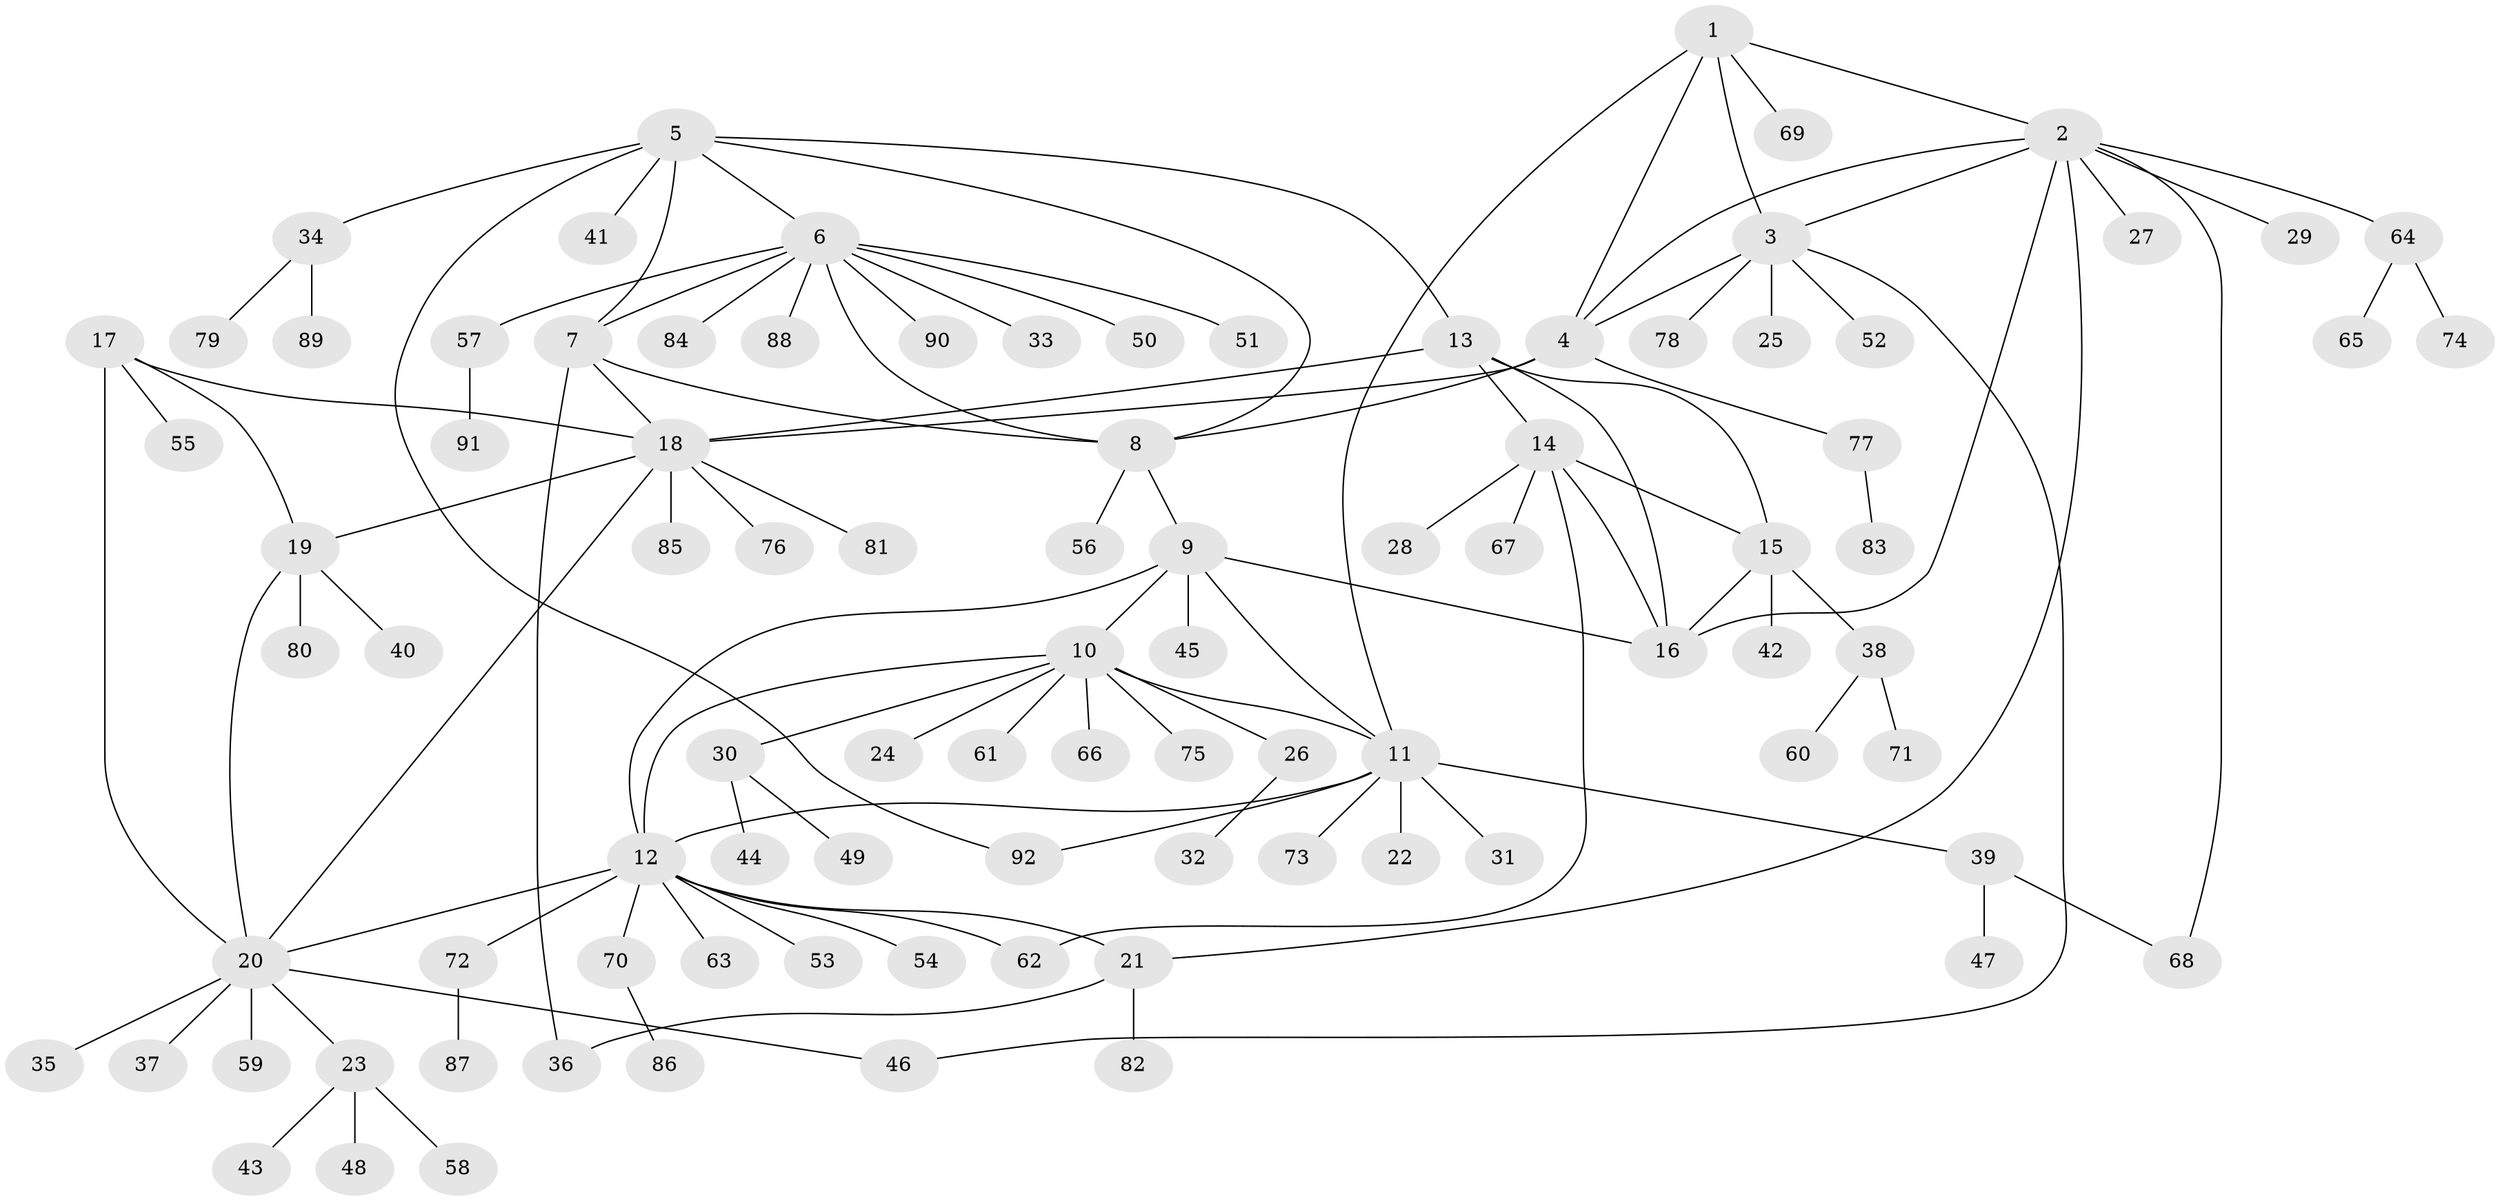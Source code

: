 // coarse degree distribution, {6: 0.06153846153846154, 8: 0.046153846153846156, 1: 0.5230769230769231, 2: 0.16923076923076924, 5: 0.06153846153846154, 7: 0.03076923076923077, 3: 0.046153846153846156, 10: 0.015384615384615385, 4: 0.03076923076923077, 9: 0.015384615384615385}
// Generated by graph-tools (version 1.1) at 2025/37/03/04/25 23:37:38]
// undirected, 92 vertices, 118 edges
graph export_dot {
  node [color=gray90,style=filled];
  1;
  2;
  3;
  4;
  5;
  6;
  7;
  8;
  9;
  10;
  11;
  12;
  13;
  14;
  15;
  16;
  17;
  18;
  19;
  20;
  21;
  22;
  23;
  24;
  25;
  26;
  27;
  28;
  29;
  30;
  31;
  32;
  33;
  34;
  35;
  36;
  37;
  38;
  39;
  40;
  41;
  42;
  43;
  44;
  45;
  46;
  47;
  48;
  49;
  50;
  51;
  52;
  53;
  54;
  55;
  56;
  57;
  58;
  59;
  60;
  61;
  62;
  63;
  64;
  65;
  66;
  67;
  68;
  69;
  70;
  71;
  72;
  73;
  74;
  75;
  76;
  77;
  78;
  79;
  80;
  81;
  82;
  83;
  84;
  85;
  86;
  87;
  88;
  89;
  90;
  91;
  92;
  1 -- 2;
  1 -- 3;
  1 -- 4;
  1 -- 11;
  1 -- 69;
  2 -- 3;
  2 -- 4;
  2 -- 16;
  2 -- 21;
  2 -- 27;
  2 -- 29;
  2 -- 64;
  2 -- 68;
  3 -- 4;
  3 -- 25;
  3 -- 46;
  3 -- 52;
  3 -- 78;
  4 -- 8;
  4 -- 18;
  4 -- 77;
  5 -- 6;
  5 -- 7;
  5 -- 8;
  5 -- 13;
  5 -- 34;
  5 -- 41;
  5 -- 92;
  6 -- 7;
  6 -- 8;
  6 -- 33;
  6 -- 50;
  6 -- 51;
  6 -- 57;
  6 -- 84;
  6 -- 88;
  6 -- 90;
  7 -- 8;
  7 -- 18;
  7 -- 36;
  8 -- 9;
  8 -- 56;
  9 -- 10;
  9 -- 11;
  9 -- 12;
  9 -- 16;
  9 -- 45;
  10 -- 11;
  10 -- 12;
  10 -- 24;
  10 -- 26;
  10 -- 30;
  10 -- 61;
  10 -- 66;
  10 -- 75;
  11 -- 12;
  11 -- 22;
  11 -- 31;
  11 -- 39;
  11 -- 73;
  11 -- 92;
  12 -- 20;
  12 -- 21;
  12 -- 53;
  12 -- 54;
  12 -- 62;
  12 -- 63;
  12 -- 70;
  12 -- 72;
  13 -- 14;
  13 -- 15;
  13 -- 16;
  13 -- 18;
  14 -- 15;
  14 -- 16;
  14 -- 28;
  14 -- 62;
  14 -- 67;
  15 -- 16;
  15 -- 38;
  15 -- 42;
  17 -- 18;
  17 -- 19;
  17 -- 20;
  17 -- 55;
  18 -- 19;
  18 -- 20;
  18 -- 76;
  18 -- 81;
  18 -- 85;
  19 -- 20;
  19 -- 40;
  19 -- 80;
  20 -- 23;
  20 -- 35;
  20 -- 37;
  20 -- 46;
  20 -- 59;
  21 -- 36;
  21 -- 82;
  23 -- 43;
  23 -- 48;
  23 -- 58;
  26 -- 32;
  30 -- 44;
  30 -- 49;
  34 -- 79;
  34 -- 89;
  38 -- 60;
  38 -- 71;
  39 -- 47;
  39 -- 68;
  57 -- 91;
  64 -- 65;
  64 -- 74;
  70 -- 86;
  72 -- 87;
  77 -- 83;
}
